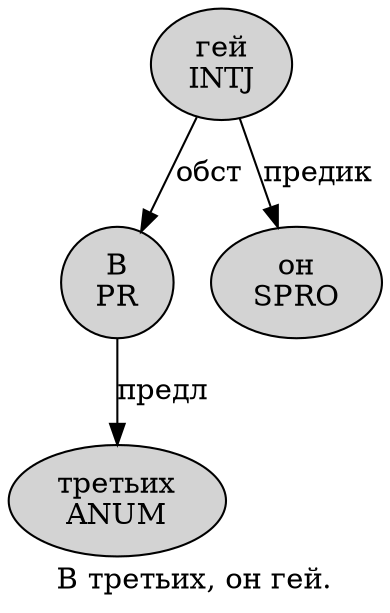 digraph SENTENCE_4289 {
	graph [label="В третьих, он гей."]
	node [style=filled]
		0 [label="В
PR" color="" fillcolor=lightgray penwidth=1 shape=ellipse]
		1 [label="третьих
ANUM" color="" fillcolor=lightgray penwidth=1 shape=ellipse]
		3 [label="он
SPRO" color="" fillcolor=lightgray penwidth=1 shape=ellipse]
		4 [label="гей
INTJ" color="" fillcolor=lightgray penwidth=1 shape=ellipse]
			0 -> 1 [label="предл"]
			4 -> 0 [label="обст"]
			4 -> 3 [label="предик"]
}
